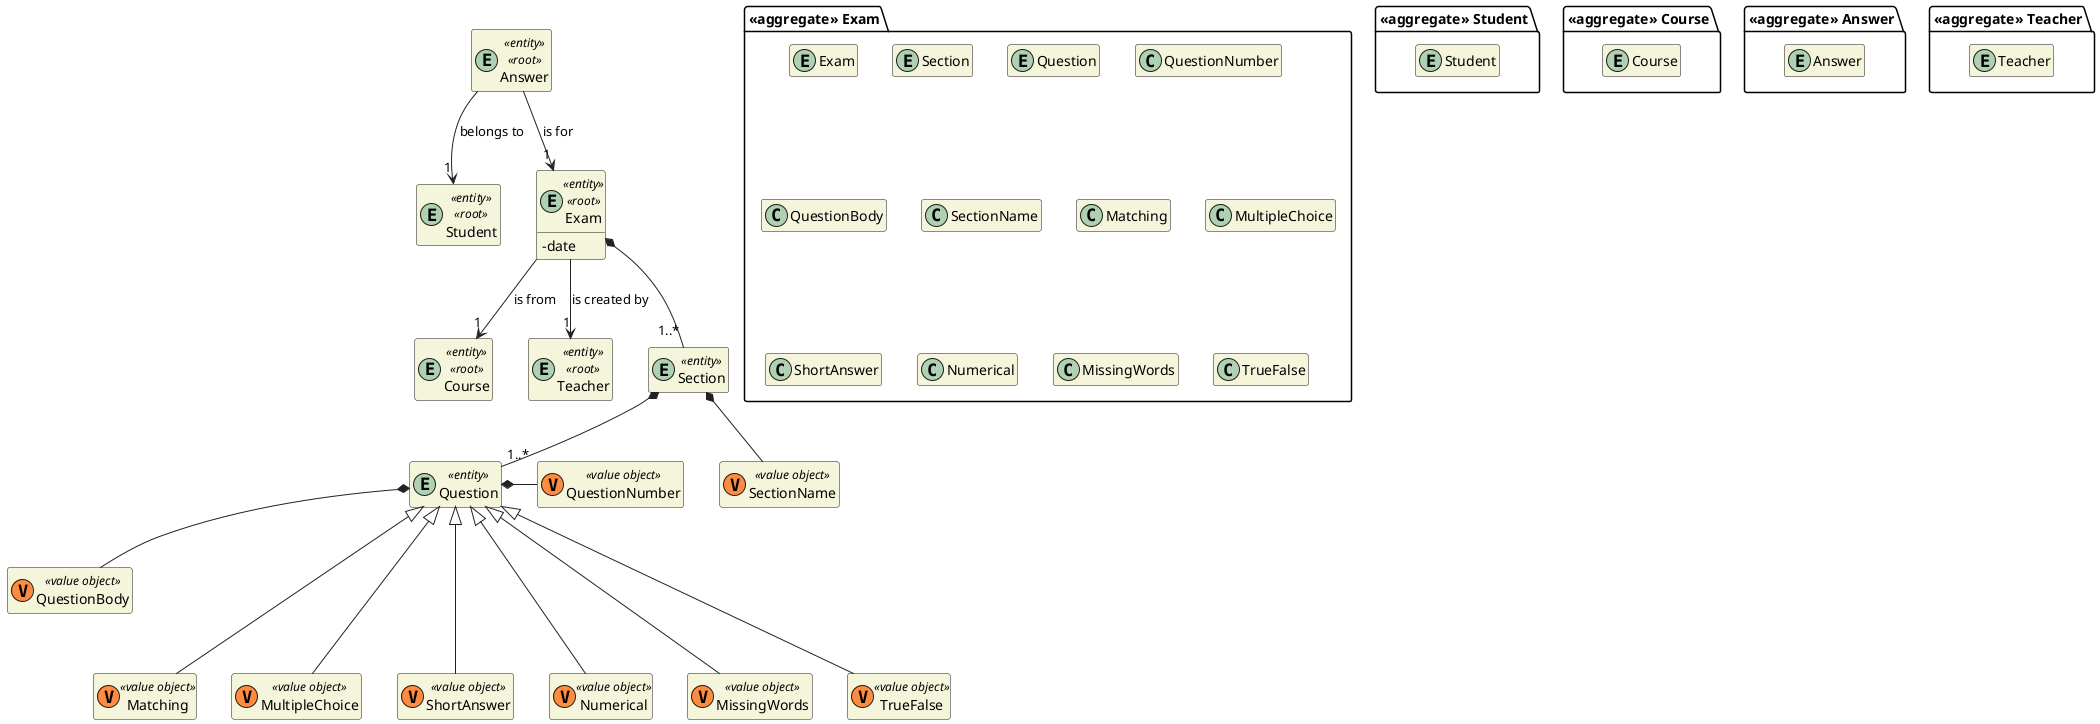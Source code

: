 @startuml DM-EXAM
'https://plantuml.com/class-diagram

skinparam classAttributeIconSize 0
hide empty attributes
hide empty methods
skinparam classBackgroundColor beige
skinparam ArrowColor #222222

package "<<aggregate>> Exam" {
    entity Exam
    entity Section

    entity Question
    class QuestionNumber
    class QuestionBody
    class SectionName

    class Matching
    class MultipleChoice
    class ShortAnswer
    class Numerical
    class MissingWords
    class TrueFalse
}

package "<<aggregate>> Student" {
    entity Student
}

entity Student <<entity>> <<root>> {
}

package "<<aggregate>> Course" {
    entity Course
}

entity Course <<entity>> <<root>> {
}

package "<<aggregate>> Answer" {
    entity Answer
}

entity Answer <<entity>> <<root>> {
}

package "<<aggregate>> Teacher" {
    entity Teacher
}

entity Teacher <<entity>> <<root>> {
}

entity Exam <<entity>> <<root>> {
    - date
}

entity Section <<entity>> {}

entity Question <<entity>> {}

class QuestionNumber <<(V,#FF8B40) value object>> {}
class QuestionBody <<(V,#FF8B40) value object>> {}

class SectionName <<(V,#FF8B40) value object>> {}

class Matching <<(V, #FF8B40) value object>> {}
class MultipleChoice <<(V, #FF8B40) value object>> {}
class ShortAnswer <<(V, #FF8B40) value object>> {}
class Numerical <<(V, #FF8B40) value object>> {}
class MissingWords <<(V, #FF8B40) value object>> {}
class TrueFalse <<(V, #FF8B40) value object>> {}

Question *- QuestionNumber
Question *-- QuestionBody

Question <|--- Matching
Question <|--- MultipleChoice
Question <|--- ShortAnswer
Question <|--- Numerical
Question <|--- MissingWords
Question <|--- TrueFalse

Exam *-- "1..*" Section
Exam --> "1" Course : is from
Exam --> "1" Teacher : is created by

Section *-- "1..*" Question
Section *-- SectionName

Answer --> "1" Student : belongs to

Answer --> "1" Exam : is for

@enduml
